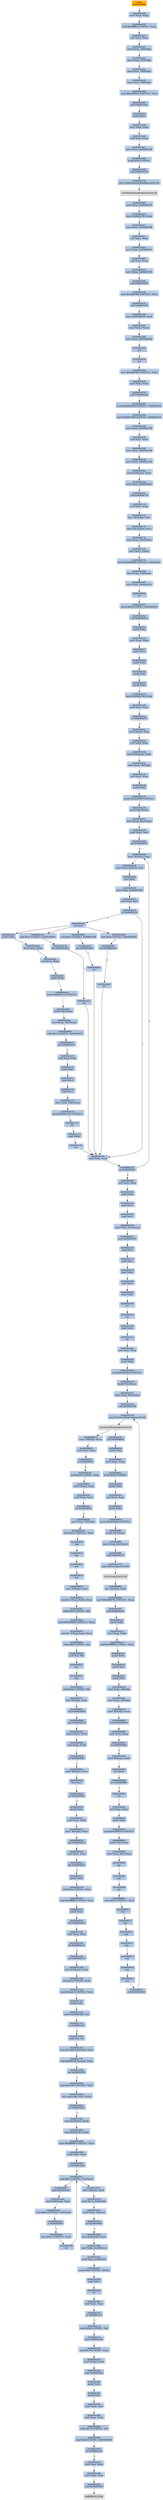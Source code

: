 digraph G {
node[shape=rectangle,style=filled,fillcolor=lightsteelblue,color=lightsteelblue]
bgcolor="transparent"
a0x0040a29cpushl_ebp[label="start\npushl %ebp",color="lightgrey",fillcolor="orange"];
a0x0040a29dmovl_esp_ebp[label="0x0040a29d\nmovl %esp, %ebp"];
a0x0040a29faddl_0xffffffe0UINT8_esp[label="0x0040a29f\naddl $0xffffffe0<UINT8>, %esp"];
a0x0040a2a2xorl_eax_eax[label="0x0040a2a2\nxorl %eax, %eax"];
a0x0040a2a4movl_eax__28ebp_[label="0x0040a2a4\nmovl %eax, -28(%ebp)"];
a0x0040a2a7movl_eax__32ebp_[label="0x0040a2a7\nmovl %eax, -32(%ebp)"];
a0x0040a2aamovl_eax__20ebp_[label="0x0040a2aa\nmovl %eax, -20(%ebp)"];
a0x0040a2admovl_eax__24ebp_[label="0x0040a2ad\nmovl %eax, -24(%ebp)"];
a0x0040a2b0movl_0x40996cUINT32_eax[label="0x0040a2b0\nmovl $0x40996c<UINT32>, %eax"];
a0x0040a2b5call_0x0040543c[label="0x0040a2b5\ncall 0x0040543c"];
a0x0040543cpushl_ebx[label="0x0040543c\npushl %ebx"];
a0x0040543dmovl_eax_ebx[label="0x0040543d\nmovl %eax, %ebx"];
a0x0040543fxorl_eax_eax[label="0x0040543f\nxorl %eax, %eax"];
a0x00405441movl_eax_0x0040b780[label="0x00405441\nmovl %eax, 0x0040b780"];
a0x00405446pushl_0x0UINT8[label="0x00405446\npushl $0x0<UINT8>"];
a0x00405448call_0x00405378[label="0x00405448\ncall 0x00405378"];
a0x00405378jmp_GetModuleHandleA_kernel32_dll[label="0x00405378\njmp GetModuleHandleA@kernel32.dll"];
GetModuleHandleA_kernel32_dll[label="GetModuleHandleA@kernel32.dll",color="lightgrey",fillcolor="lightgrey"];
a0x0040544dmovl_eax_0x0040e7f8[label="0x0040544d\nmovl %eax, 0x0040e7f8"];
a0x00405452movl_0x0040e7f8_eax[label="0x00405452\nmovl 0x0040e7f8, %eax"];
a0x00405457movl_eax_0x0040b788[label="0x00405457\nmovl %eax, 0x0040b788"];
a0x0040545cxorl_eax_eax[label="0x0040545c\nxorl %eax, %eax"];
a0x0040545emovl_eax_0x0040b78c[label="0x0040545e\nmovl %eax, 0x0040b78c"];
a0x00405463xorl_eax_eax[label="0x00405463\nxorl %eax, %eax"];
a0x00405465movl_eax_0x0040b790[label="0x00405465\nmovl %eax, 0x0040b790"];
a0x0040546acall_0x00405430[label="0x0040546a\ncall 0x00405430"];
a0x00405430movl_0x40b784UINT32_eax[label="0x00405430\nmovl $0x40b784<UINT32>, %eax"];
a0x00405435call_0x004051f8[label="0x00405435\ncall 0x004051f8"];
a0x004051f8movl_0x0040b028_edx[label="0x004051f8\nmovl 0x0040b028, %edx"];
a0x004051femovl_edx_eax_[label="0x004051fe\nmovl %edx, (%eax)"];
a0x00405200movl_eax_0x0040b028[label="0x00405200\nmovl %eax, 0x0040b028"];
a0x00405205ret[label="0x00405205\nret"];
a0x0040543aret[label="0x0040543a\nret"];
a0x0040546fmovl_0x40b784UINT32_edx[label="0x0040546f\nmovl $0x40b784<UINT32>, %edx"];
a0x00405474movl_ebx_eax[label="0x00405474\nmovl %ebx, %eax"];
a0x00405476call_0x00404284[label="0x00405476\ncall 0x00404284"];
a0x00404284movl_0x401088UINT32_0x0040c014[label="0x00404284\nmovl $0x401088<UINT32>, 0x0040c014"];
a0x0040428emovl_0x401098UINT32_0x0040c018[label="0x0040428e\nmovl $0x401098<UINT32>, 0x0040c018"];
a0x00404298movl_eax_0x0040e7d0[label="0x00404298\nmovl %eax, 0x0040e7d0"];
a0x0040429dxorl_eax_eax[label="0x0040429d\nxorl %eax, %eax"];
a0x0040429fmovl_eax_0x0040e7d4[label="0x0040429f\nmovl %eax, 0x0040e7d4"];
a0x004042a4movl_edx_0x0040e7d8[label="0x004042a4\nmovl %edx, 0x0040e7d8"];
a0x004042aamovl_0x4edx__eax[label="0x004042aa\nmovl 0x4(%edx), %eax"];
a0x004042admovl_eax_0x0040c02c[label="0x004042ad\nmovl %eax, 0x0040c02c"];
a0x004042b2call_0x00404170[label="0x004042b2\ncall 0x00404170"];
a0x00404170xorl_edx_edx[label="0x00404170\nxorl %edx, %edx"];
a0x00404172leal__12ebp__eax[label="0x00404172\nleal -12(%ebp), %eax"];
a0x00404175movl_fs_edx__ecx[label="0x00404175\nmovl %fs:(%edx), %ecx"];
a0x00404178movl_eax_fs_edx_[label="0x00404178\nmovl %eax, %fs:(%edx)"];
a0x0040417bmovl_ecx_eax_[label="0x0040417b\nmovl %ecx, (%eax)"];
a0x0040417dmovl_0x4040d0UINT32_0x4eax_[label="0x0040417d\nmovl $0x4040d0<UINT32>, 0x4(%eax)"];
a0x00404184movl_ebp_0x8eax_[label="0x00404184\nmovl %ebp, 0x8(%eax)"];
a0x00404187movl_eax_0x0040e7cc[label="0x00404187\nmovl %eax, 0x0040e7cc"];
a0x0040418cret[label="0x0040418c\nret"];
a0x004042b7movb_0x0UINT8_0x0040c034[label="0x004042b7\nmovb $0x0<UINT8>, 0x0040c034"];
a0x004042becall_0x0040421c[label="0x004042be\ncall 0x0040421c"];
a0x0040421cpushl_ebp[label="0x0040421c\npushl %ebp"];
a0x0040421dmovl_esp_ebp[label="0x0040421d\nmovl %esp, %ebp"];
a0x0040421fpushl_ecx[label="0x0040421f\npushl %ecx"];
a0x00404220pushl_ebx[label="0x00404220\npushl %ebx"];
a0x00404221pushl_esi[label="0x00404221\npushl %esi"];
a0x00404222pushl_edi[label="0x00404222\npushl %edi"];
a0x00404223movl_0x0040e7d0_eax[label="0x00404223\nmovl 0x0040e7d0, %eax"];
a0x00404228testl_eax_eax[label="0x00404228\ntestl %eax, %eax"];
a0x0040422aje_0x0040427d[label="0x0040422a\nje 0x0040427d"];
a0x0040422cmovl_eax__edi[label="0x0040422c\nmovl (%eax), %edi"];
a0x0040422exorl_ebx_ebx[label="0x0040422e\nxorl %ebx, %ebx"];
a0x00404230movl_0x4eax__eax[label="0x00404230\nmovl 0x4(%eax), %eax"];
a0x00404233movl_eax__4ebp_[label="0x00404233\nmovl %eax, -4(%ebp)"];
a0x00404236xorl_eax_eax[label="0x00404236\nxorl %eax, %eax"];
a0x00404238pushl_ebp[label="0x00404238\npushl %ebp"];
a0x00404239pushl_0x404269UINT32[label="0x00404239\npushl $0x404269<UINT32>"];
a0x0040423epushl_fs_eax_[label="0x0040423e\npushl %fs:(%eax)"];
a0x00404241movl_esp_fs_eax_[label="0x00404241\nmovl %esp, %fs:(%eax)"];
a0x00404244cmpl_ebx_edi[label="0x00404244\ncmpl %ebx, %edi"];
a0x00404246jle_0x0040425f[label="0x00404246\njle 0x0040425f"];
a0x00404248movl__4ebp__eax[label="0x00404248\nmovl -4(%ebp), %eax"];
a0x0040424bmovl_eaxebx8__esi[label="0x0040424b\nmovl (%eax,%ebx,8), %esi"];
a0x0040424eincl_ebx[label="0x0040424e\nincl %ebx"];
a0x0040424fmovl_ebx_0x0040e7d4[label="0x0040424f\nmovl %ebx, 0x0040e7d4"];
a0x00404255testl_esi_esi[label="0x00404255\ntestl %esi, %esi"];
a0x00404257je_0x0040425b[label="0x00404257\nje 0x0040425b"];
a0x0040425bcmpl_ebx_edi[label="0x0040425b\ncmpl %ebx, %edi"];
a0x0040425djg_0x00404248[label="0x0040425d\njg 0x00404248"];
a0x00404259call_esi[label="0x00404259\ncall %esi"];
a0x0040a000subl_0x1UINT8_0x0040c5b8[label="0x0040a000\nsubl $0x1<UINT8>, 0x0040c5b8"];
a0x0040a007jae_0x0040a094[label="0x0040a007\njae 0x0040a094"];
a0x0040a094ret[label="0x0040a094\nret"];
a0x0040a098subl_0x1UINT8_0x0040e800[label="0x0040a098\nsubl $0x1<UINT8>, 0x0040e800"];
a0x0040a09fjae_0x0040a0a8[label="0x0040a09f\njae 0x0040a0a8"];
a0x0040a0a8ret[label="0x0040a0a8\nret"];
a0x0040a0acpushl_ebp[label="0x0040a0ac\npushl %ebp"];
a0x0040a0admovl_esp_ebp[label="0x0040a0ad\nmovl %esp, %ebp"];
a0x0040a0afxorl_eax_eax[label="0x0040a0af\nxorl %eax, %eax"];
a0x0040a0b1pushl_ebp[label="0x0040a0b1\npushl %ebp"];
a0x0040a0b2pushl_0x40a11eUINT32[label="0x0040a0b2\npushl $0x40a11e<UINT32>"];
a0x0040a0b7pushl_fs_eax_[label="0x0040a0b7\npushl %fs:(%eax)"];
a0x0040a0bamovl_esp_fs_eax_[label="0x0040a0ba\nmovl %esp, %fs:(%eax)"];
a0x0040a0bdsubl_0x1UINT8_0x0040e918[label="0x0040a0bd\nsubl $0x1<UINT8>, 0x0040e918"];
a0x0040a0c4jae_0x0040a110[label="0x0040a0c4\njae 0x0040a110"];
a0x0040a110xorl_eax_eax[label="0x0040a110\nxorl %eax, %eax"];
a0x0040a112popl_edx[label="0x0040a112\npopl %edx"];
a0x0040a113popl_ecx[label="0x0040a113\npopl %ecx"];
a0x0040a114popl_ecx[label="0x0040a114\npopl %ecx"];
a0x0040a115movl_edx_fs_eax_[label="0x0040a115\nmovl %edx, %fs:(%eax)"];
a0x0040a118pushl_0x40a125UINT32[label="0x0040a118\npushl $0x40a125<UINT32>"];
a0x0040a11dret[label="0x0040a11d\nret"];
a0x0040a125popl_ebp[label="0x0040a125\npopl %ebp"];
a0x0040a126ret[label="0x0040a126\nret"];
a0x0040a134subl_0x1UINT8_0x00410918[label="0x0040a134\nsubl $0x1<UINT8>, 0x00410918"];
a0x0040a13bjae_0x0040a222[label="0x0040a13b\njae 0x0040a222"];
a0x0040a222ret[label="0x0040a222\nret"];
a0x0040425fxorl_eax_eax[label="0x0040425f\nxorl %eax, %eax"];
a0x00404261popl_edx[label="0x00404261\npopl %edx"];
a0x00404262popl_ecx[label="0x00404262\npopl %ecx"];
a0x00404263popl_ecx[label="0x00404263\npopl %ecx"];
a0x00404264movl_edx_fs_eax_[label="0x00404264\nmovl %edx, %fs:(%eax)"];
a0x00404267jmp_0x0040427d[label="0x00404267\njmp 0x0040427d"];
a0x0040427dpopl_edi[label="0x0040427d\npopl %edi"];
a0x0040427epopl_esi[label="0x0040427e\npopl %esi"];
a0x0040427fpopl_ebx[label="0x0040427f\npopl %ebx"];
a0x00404280popl_ecx[label="0x00404280\npopl %ecx"];
a0x00404281popl_ebp[label="0x00404281\npopl %ebp"];
a0x00404282ret[label="0x00404282\nret"];
a0x004042c3ret[label="0x004042c3\nret"];
a0x0040547bpopl_ebx[label="0x0040547b\npopl %ebx"];
a0x0040547cret[label="0x0040547c\nret"];
a0x0040a2baxorl_eax_eax[label="0x0040a2ba\nxorl %eax, %eax"];
a0x0040a2bcpushl_ebp[label="0x0040a2bc\npushl %ebp"];
a0x0040a2bdpushl_0x40a3c3UINT32[label="0x0040a2bd\npushl $0x40a3c3<UINT32>"];
a0x0040a2c2pushl_fs_eax_[label="0x0040a2c2\npushl %fs:(%eax)"];
a0x0040a2c5movl_esp_fs_eax_[label="0x0040a2c5\nmovl %esp, %fs:(%eax)"];
a0x0040a2c8call_0x00405558[label="0x0040a2c8\ncall 0x00405558"];
a0x00405558jmp_GetActiveWindow_user32_dll[label="0x00405558\njmp GetActiveWindow@user32.dll"];
GetActiveWindow_user32_dll[label="GetActiveWindow@user32.dll",color="lightgrey",fillcolor="lightgrey"];
a0x0040a2cdcall_0x00408fe4[label="0x0040a2cd\ncall 0x00408fe4"];
a0x00408fe4pushl_ebp[label="0x00408fe4\npushl %ebp"];
a0x00408fe5movl_esp_ebp[label="0x00408fe5\nmovl %esp, %ebp"];
a0x00408fe7pushl_0x0UINT8[label="0x00408fe7\npushl $0x0<UINT8>"];
a0x00408fe9pushl_ebx[label="0x00408fe9\npushl %ebx"];
a0x00408feaxorl_eax_eax[label="0x00408fea\nxorl %eax, %eax"];
a0x00408fecpushl_ebp[label="0x00408fec\npushl %ebp"];
a0x00408fedpushl_0x409060UINT32[label="0x00408fed\npushl $0x409060<UINT32>"];
a0x00408ff2pushl_fs_eax_[label="0x00408ff2\npushl %fs:(%eax)"];
a0x00408ff5movl_esp_fs_eax_[label="0x00408ff5\nmovl %esp, %fs:(%eax)"];
a0x00408ff8call_0x00405570[label="0x00408ff8\ncall 0x00405570"];
a0x00405570jmp_GetFocus_user32_dll[label="0x00405570\njmp GetFocus@user32.dll"];
GetFocus_user32_dll[label="GetFocus@user32.dll",color="lightgrey",fillcolor="lightgrey"];
a0x00408ffdleal__4ebp__edx[label="0x00408ffd\nleal -4(%ebp), %edx"];
a0x00409000movl_0x409078UINT32_eax[label="0x00409000\nmovl $0x409078<UINT32>, %eax"];
a0x00409005call_0x00408ee4[label="0x00409005\ncall 0x00408ee4"];
a0x00408ee4pushl_ebp[label="0x00408ee4\npushl %ebp"];
a0x00408ee5movl_esp_ebp[label="0x00408ee5\nmovl %esp, %ebp"];
a0x00408ee7addl_0xfffffff4UINT8_esp[label="0x00408ee7\naddl $0xfffffff4<UINT8>, %esp"];
a0x00408eeapushl_ebx[label="0x00408eea\npushl %ebx"];
a0x00408eebpushl_esi[label="0x00408eeb\npushl %esi"];
a0x00408eecpushl_edi[label="0x00408eec\npushl %edi"];
a0x00408eedmovl_edx__8ebp_[label="0x00408eed\nmovl %edx, -8(%ebp)"];
a0x00408ef0movl_eax__4ebp_[label="0x00408ef0\nmovl %eax, -4(%ebp)"];
a0x00408ef3movl__4ebp__eax[label="0x00408ef3\nmovl -4(%ebp), %eax"];
a0x00408ef6call_0x00404900[label="0x00408ef6\ncall 0x00404900"];
a0x00404900testl_eax_eax[label="0x00404900\ntestl %eax, %eax"];
a0x00404902je_0x0040490e[label="0x00404902\nje 0x0040490e"];
a0x00404904movl__8eax__edx[label="0x00404904\nmovl -8(%eax), %edx"];
a0x00404907incl_edx[label="0x00404907\nincl %edx"];
a0x00404908jle_0x0040490e[label="0x00404908\njle 0x0040490e"];
a0x0040490eret[label="0x0040490e\nret"];
a0x00408efbxorl_eax_eax[label="0x00408efb\nxorl %eax, %eax"];
a0x00408efdpushl_ebp[label="0x00408efd\npushl %ebp"];
a0x00408efepushl_0x408fc0UINT32[label="0x00408efe\npushl $0x408fc0<UINT32>"];
a0x00408f03pushl_fs_eax_[label="0x00408f03\npushl %fs:(%eax)"];
a0x00408f06movl_esp_fs_eax_[label="0x00408f06\nmovl %esp, %fs:(%eax)"];
a0x00408f09nop_[label="0x00408f09\nnop "];
a0x00408f0anop_[label="0x00408f0a\nnop "];
a0x00408f0bnop_[label="0x00408f0b\nnop "];
a0x00408f0cmovl_0x1UINT32_esi[label="0x00408f0c\nmovl $0x1<UINT32>, %esi"];
a0x00408f11nop_[label="0x00408f11\nnop "];
a0x00408f12nop_[label="0x00408f12\nnop "];
a0x00408f13nop_[label="0x00408f13\nnop "];
a0x00408f14nop_[label="0x00408f14\nnop "];
a0x00408f15nop_[label="0x00408f15\nnop "];
a0x00408f16nop_[label="0x00408f16\nnop "];
a0x00408f17nop_[label="0x00408f17\nnop "];
a0x00408f18call_0x00405558[label="0x00408f18\ncall 0x00405558"];
a0x00408f1dmovl__4ebp__eax[label="0x00408f1d\nmovl -4(%ebp), %eax"];
a0x00408f20testl_eax_eax[label="0x00408f20\ntestl %eax, %eax"];
a0x00408f22je_0x00408f29[label="0x00408f22\nje 0x00408f29"];
a0x00408f24subl_0x4UINT8_eax[label="0x00408f24\nsubl $0x4<UINT8>, %eax"];
a0x00408f27movl_eax__eax[label="0x00408f27\nmovl (%eax), %eax"];
a0x00408f29testl_eax_eax[label="0x00408f29\ntestl %eax, %eax"];
a0x00408f2bjle_0x00408f98[label="0x00408f2b\njle 0x00408f98"];
a0x00408f2dmovl_eax__12ebp_[label="0x00408f2d\nmovl %eax, -12(%ebp)"];
a0x00408f30movl_0x1UINT32_edi[label="0x00408f30\nmovl $0x1<UINT32>, %edi"];
a0x00408f35nop_[label="0x00408f35\nnop "];
a0x00408f36nop_[label="0x00408f36\nnop "];
a0x00408f37nop_[label="0x00408f37\nnop "];
a0x00408f38nop_[label="0x00408f38\nnop "];
a0x00408f39movl__4ebp__eax[label="0x00408f39\nmovl -4(%ebp), %eax"];
a0x00408f3cmovzbl__1eaxedi__ebx[label="0x00408f3c\nmovzbl -1(%eax,%edi), %ebx"];
a0x00408f41andb_0xfUINT8_bl[label="0x00408f41\nandb $0xf<UINT8>, %bl"];
a0x00408f44movl_0x408fd8UINT32_eax[label="0x00408f44\nmovl $0x408fd8<UINT32>, %eax"];
a0x00408f49movzbl__1eaxesi__eax[label="0x00408f49\nmovzbl -1(%eax,%esi), %eax"];
a0x00408f4eandb_0xfUINT8_al[label="0x00408f4e\nandb $0xf<UINT8>, %al"];
a0x00408f50xorb_al_bl[label="0x00408f50\nxorb %al, %bl"];
a0x00408f52nop_[label="0x00408f52\nnop "];
a0x00408f53nop_[label="0x00408f53\nnop "];
a0x00408f54xorb_0xdUINT8_bl[label="0x00408f54\nxorb $0xd<UINT8>, %bl"];
a0x00408f57leal__4ebp__eax[label="0x00408f57\nleal -4(%ebp), %eax"];
a0x00408f5acall_0x00404968[label="0x00408f5a\ncall 0x00404968"];
a0x00404968jmp_0x00404924[label="0x00404968\njmp 0x00404924"];
a0x00404924movl_eax__edx[label="0x00404924\nmovl (%eax), %edx"];
a0x00404926testl_edx_edx[label="0x00404926\ntestl %edx, %edx"];
a0x00404928je_0x00404962[label="0x00404928\nje 0x00404962"];
a0x0040492amovl__8edx__ecx[label="0x0040492a\nmovl -8(%edx), %ecx"];
a0x0040492ddecl_ecx[label="0x0040492d\ndecl %ecx"];
a0x0040492eje_0x00404962[label="0x0040492e\nje 0x00404962"];
a0x00404930pushl_ebx[label="0x00404930\npushl %ebx"];
a0x00404931movl_eax_ebx[label="0x00404931\nmovl %eax, %ebx"];
a0x00404933movl__4edx__eax[label="0x00404933\nmovl -4(%edx), %eax"];
a0x00404936call_0x004045e8[label="0x00404936\ncall 0x004045e8"];
a0x004045e8testl_eax_eax[label="0x004045e8\ntestl %eax, %eax"];
a0x004045eajle_0x00404610[label="0x004045ea\njle 0x00404610"];
a0x004045ecpushl_eax[label="0x004045ec\npushl %eax"];
a0x004045edaddl_0xaUINT8_eax[label="0x004045ed\naddl $0xa<UINT8>, %eax"];
a0x004045f0andl_0xfffffffeUINT8_eax[label="0x004045f0\nandl $0xfffffffe<UINT8>, %eax"];
a0x004045f3pushl_eax[label="0x004045f3\npushl %eax"];
a0x004045f4call_0x00402cb4[label="0x004045f4\ncall 0x00402cb4"];
a0x00402cb4testl_eax_eax[label="0x00402cb4\ntestl %eax, %eax"];
a0x00402cb6jle_0x00402ccb[label="0x00402cb6\njle 0x00402ccb"];
a0x00402cb8call_0x0040b714[label="0x00402cb8\ncall 0x0040b714"];
a0x004017d8leal_0x3eax__edx[label="0x004017d8\nleal 0x3(%eax), %edx"];
a0x004017dbshrl_0x3UINT8_edx[label="0x004017db\nshrl $0x3<UINT8>, %edx"];
a0x004017decmpl_0xa2cUINT32_eax[label="0x004017de\ncmpl $0xa2c<UINT32>, %eax"];
a0x004017e3pushl_ebx[label="0x004017e3\npushl %ebx"];
a0x004017e4movb_0x0040c045_cl[label="0x004017e4\nmovb 0x0040c045, %cl"];
a0x004017eaja_0x00401a38[label="0x004017ea\nja 0x00401a38"];
a0x004017f0testb_cl_cl[label="0x004017f0\ntestb %cl, %cl"];
a0x004017f2movzbl_0x40c5c0edx__eax[label="0x004017f2\nmovzbl 0x40c5c0(%edx), %eax"];
a0x004017f9leal_0x40b034eax8__ebx[label="0x004017f9\nleal 0x40b034(,%eax,8), %ebx"];
a0x00401800jne_0x00401858[label="0x00401800\njne 0x00401858"];
a0x00401858movl_0x100UINT32_eax[label="0x00401858\nmovl $0x100<UINT32>, %eax"];
a0x0040185dlock_cmpxchgb_ah_ebx_[label="0x0040185d\nlock cmpxchgb %ah, (%ebx)"];
a0x00401861je_0x00401802[label="0x00401861\nje 0x00401802"];
a0x00401802movl_0x4ebx__edx[label="0x00401802\nmovl 0x4(%ebx), %edx"];
a0x00401805movl_0x8edx__eax[label="0x00401805\nmovl 0x8(%edx), %eax"];
a0x00401808movl_0xfffffff8UINT32_ecx[label="0x00401808\nmovl $0xfffffff8<UINT32>, %ecx"];
a0x0040180dcmpl_ebx_edx[label="0x0040180d\ncmpl %ebx, %edx"];
a0x0040180fje_0x00401828[label="0x0040180f\nje 0x00401828"];
a0x00401811addl_0x1UINT8_0xcedx_[label="0x00401811\naddl $0x1<UINT8>, 0xc(%edx)"];
a0x00408fc0jmp_0x00403ea4[label="0x00408fc0\njmp 0x00403ea4"];
a0x00403ea4movl_0x4esp__eax[label="0x00403ea4\nmovl 0x4(%esp), %eax"];
a0x00403ea8testl_0x6UINT32_0x4eax_[label="0x00403ea8\ntestl $0x6<UINT32>, 0x4(%eax)"];
a0x00403eafje_0x00403f44[label="0x00403eaf\nje 0x00403f44"];
a0x00403f44movl_0x1UINT32_eax[label="0x00403f44\nmovl $0x1<UINT32>, %eax"];
a0x00403f49ret[label="0x00403f49\nret"];
a0x00401815andl__4eax__ecx[label="0x00401815\nandl -4(%eax), %ecx"];
a0x00401818movl_ecx_0x8edx_[label="0x00401818\nmovl %ecx, 0x8(%edx)"];
a0x0040181bmovl_edx__4eax_[label="0x0040181b\nmovl %edx, -4(%eax)"];
a0x0040181eje_0x00401848[label="0x0040181e\nje 0x00401848"];
a0x00401848movl_0x4edx__ecx[label="0x00401848\nmovl 0x4(%edx), %ecx"];
a0x0040184bmovl_ebx_0x14ecx_[label="0x0040184b\nmovl %ebx, 0x14(%ecx)"];
a0x0040184emovl_ecx_0x4ebx_[label="0x0040184e\nmovl %ecx, 0x4(%ebx)"];
a0x00401851movb_0x0UINT8_ebx_[label="0x00401851\nmovb $0x0<UINT8>, (%ebx)"];
a0x00401854popl_ebx[label="0x00401854\npopl %ebx"];
a0x00401855ret[label="0x00401855\nret"];
a0x00402cbetestl_eax_eax[label="0x00402cbe\ntestl %eax, %eax"];
a0x00402cc0je_0x00402cc4[label="0x00402cc0\nje 0x00402cc4"];
a0x00402cc4movb_0x1UINT8_al[label="0x00402cc4\nmovb $0x1<UINT8>, %al"];
a0x00402cc6jmp_0x00402e40[label="0x00402cc6\njmp 0x00402e40"];
a0x00402e40andl_0x7fUINT8_eax[label="0x00402e40\nandl $0x7f<UINT8>, %eax"];
a0x00402e43movl_esp__edx[label="0x00402e43\nmovl (%esp), %edx"];
a0x00402e46jmp_0x00402df4[label="0x00402e46\njmp 0x00402df4"];
a0x00402df4pushl_ebx[label="0x00402df4\npushl %ebx"];
a0x00402df5pushl_esi[label="0x00402df5\npushl %esi"];
a0x00402df6movl_edx_esi[label="0x00402df6\nmovl %edx, %esi"];
a0x00402df8movl_eax_ebx[label="0x00402df8\nmovl %eax, %ebx"];
a0x00402dfaandb_0x7fUINT8_bl[label="0x00402dfa\nandb $0x7f<UINT8>, %bl"];
a0x00402dfdcmpl_0x0UINT8_0x0040c008[label="0x00402dfd\ncmpl $0x0<UINT8>, 0x0040c008"];
a0x00402e04je_0x00402e10[label="0x00402e04\nje 0x00402e10"];
a0x00402e06movl_esi_edx[label="0x00402e06\nmovl %esi, %edx"];
a0x00402e08movl_ebx_eax[label="0x00402e08\nmovl %ebx, %eax"];
a0x00402e0acall_0x0040c008[label="0x00402e0a\ncall 0x0040c008"];
a0xffffffffc423f188[label="0xffffffffc423f188",color="lightgrey",fillcolor="lightgrey"];
a0x0040a29cpushl_ebp -> a0x0040a29dmovl_esp_ebp [color="#000000"];
a0x0040a29dmovl_esp_ebp -> a0x0040a29faddl_0xffffffe0UINT8_esp [color="#000000"];
a0x0040a29faddl_0xffffffe0UINT8_esp -> a0x0040a2a2xorl_eax_eax [color="#000000"];
a0x0040a2a2xorl_eax_eax -> a0x0040a2a4movl_eax__28ebp_ [color="#000000"];
a0x0040a2a4movl_eax__28ebp_ -> a0x0040a2a7movl_eax__32ebp_ [color="#000000"];
a0x0040a2a7movl_eax__32ebp_ -> a0x0040a2aamovl_eax__20ebp_ [color="#000000"];
a0x0040a2aamovl_eax__20ebp_ -> a0x0040a2admovl_eax__24ebp_ [color="#000000"];
a0x0040a2admovl_eax__24ebp_ -> a0x0040a2b0movl_0x40996cUINT32_eax [color="#000000"];
a0x0040a2b0movl_0x40996cUINT32_eax -> a0x0040a2b5call_0x0040543c [color="#000000"];
a0x0040a2b5call_0x0040543c -> a0x0040543cpushl_ebx [color="#000000"];
a0x0040543cpushl_ebx -> a0x0040543dmovl_eax_ebx [color="#000000"];
a0x0040543dmovl_eax_ebx -> a0x0040543fxorl_eax_eax [color="#000000"];
a0x0040543fxorl_eax_eax -> a0x00405441movl_eax_0x0040b780 [color="#000000"];
a0x00405441movl_eax_0x0040b780 -> a0x00405446pushl_0x0UINT8 [color="#000000"];
a0x00405446pushl_0x0UINT8 -> a0x00405448call_0x00405378 [color="#000000"];
a0x00405448call_0x00405378 -> a0x00405378jmp_GetModuleHandleA_kernel32_dll [color="#000000"];
a0x00405378jmp_GetModuleHandleA_kernel32_dll -> GetModuleHandleA_kernel32_dll [color="#000000"];
GetModuleHandleA_kernel32_dll -> a0x0040544dmovl_eax_0x0040e7f8 [color="#000000"];
a0x0040544dmovl_eax_0x0040e7f8 -> a0x00405452movl_0x0040e7f8_eax [color="#000000"];
a0x00405452movl_0x0040e7f8_eax -> a0x00405457movl_eax_0x0040b788 [color="#000000"];
a0x00405457movl_eax_0x0040b788 -> a0x0040545cxorl_eax_eax [color="#000000"];
a0x0040545cxorl_eax_eax -> a0x0040545emovl_eax_0x0040b78c [color="#000000"];
a0x0040545emovl_eax_0x0040b78c -> a0x00405463xorl_eax_eax [color="#000000"];
a0x00405463xorl_eax_eax -> a0x00405465movl_eax_0x0040b790 [color="#000000"];
a0x00405465movl_eax_0x0040b790 -> a0x0040546acall_0x00405430 [color="#000000"];
a0x0040546acall_0x00405430 -> a0x00405430movl_0x40b784UINT32_eax [color="#000000"];
a0x00405430movl_0x40b784UINT32_eax -> a0x00405435call_0x004051f8 [color="#000000"];
a0x00405435call_0x004051f8 -> a0x004051f8movl_0x0040b028_edx [color="#000000"];
a0x004051f8movl_0x0040b028_edx -> a0x004051femovl_edx_eax_ [color="#000000"];
a0x004051femovl_edx_eax_ -> a0x00405200movl_eax_0x0040b028 [color="#000000"];
a0x00405200movl_eax_0x0040b028 -> a0x00405205ret [color="#000000"];
a0x00405205ret -> a0x0040543aret [color="#000000"];
a0x0040543aret -> a0x0040546fmovl_0x40b784UINT32_edx [color="#000000"];
a0x0040546fmovl_0x40b784UINT32_edx -> a0x00405474movl_ebx_eax [color="#000000"];
a0x00405474movl_ebx_eax -> a0x00405476call_0x00404284 [color="#000000"];
a0x00405476call_0x00404284 -> a0x00404284movl_0x401088UINT32_0x0040c014 [color="#000000"];
a0x00404284movl_0x401088UINT32_0x0040c014 -> a0x0040428emovl_0x401098UINT32_0x0040c018 [color="#000000"];
a0x0040428emovl_0x401098UINT32_0x0040c018 -> a0x00404298movl_eax_0x0040e7d0 [color="#000000"];
a0x00404298movl_eax_0x0040e7d0 -> a0x0040429dxorl_eax_eax [color="#000000"];
a0x0040429dxorl_eax_eax -> a0x0040429fmovl_eax_0x0040e7d4 [color="#000000"];
a0x0040429fmovl_eax_0x0040e7d4 -> a0x004042a4movl_edx_0x0040e7d8 [color="#000000"];
a0x004042a4movl_edx_0x0040e7d8 -> a0x004042aamovl_0x4edx__eax [color="#000000"];
a0x004042aamovl_0x4edx__eax -> a0x004042admovl_eax_0x0040c02c [color="#000000"];
a0x004042admovl_eax_0x0040c02c -> a0x004042b2call_0x00404170 [color="#000000"];
a0x004042b2call_0x00404170 -> a0x00404170xorl_edx_edx [color="#000000"];
a0x00404170xorl_edx_edx -> a0x00404172leal__12ebp__eax [color="#000000"];
a0x00404172leal__12ebp__eax -> a0x00404175movl_fs_edx__ecx [color="#000000"];
a0x00404175movl_fs_edx__ecx -> a0x00404178movl_eax_fs_edx_ [color="#000000"];
a0x00404178movl_eax_fs_edx_ -> a0x0040417bmovl_ecx_eax_ [color="#000000"];
a0x0040417bmovl_ecx_eax_ -> a0x0040417dmovl_0x4040d0UINT32_0x4eax_ [color="#000000"];
a0x0040417dmovl_0x4040d0UINT32_0x4eax_ -> a0x00404184movl_ebp_0x8eax_ [color="#000000"];
a0x00404184movl_ebp_0x8eax_ -> a0x00404187movl_eax_0x0040e7cc [color="#000000"];
a0x00404187movl_eax_0x0040e7cc -> a0x0040418cret [color="#000000"];
a0x0040418cret -> a0x004042b7movb_0x0UINT8_0x0040c034 [color="#000000"];
a0x004042b7movb_0x0UINT8_0x0040c034 -> a0x004042becall_0x0040421c [color="#000000"];
a0x004042becall_0x0040421c -> a0x0040421cpushl_ebp [color="#000000"];
a0x0040421cpushl_ebp -> a0x0040421dmovl_esp_ebp [color="#000000"];
a0x0040421dmovl_esp_ebp -> a0x0040421fpushl_ecx [color="#000000"];
a0x0040421fpushl_ecx -> a0x00404220pushl_ebx [color="#000000"];
a0x00404220pushl_ebx -> a0x00404221pushl_esi [color="#000000"];
a0x00404221pushl_esi -> a0x00404222pushl_edi [color="#000000"];
a0x00404222pushl_edi -> a0x00404223movl_0x0040e7d0_eax [color="#000000"];
a0x00404223movl_0x0040e7d0_eax -> a0x00404228testl_eax_eax [color="#000000"];
a0x00404228testl_eax_eax -> a0x0040422aje_0x0040427d [color="#000000"];
a0x0040422aje_0x0040427d -> a0x0040422cmovl_eax__edi [color="#000000",label="F"];
a0x0040422cmovl_eax__edi -> a0x0040422exorl_ebx_ebx [color="#000000"];
a0x0040422exorl_ebx_ebx -> a0x00404230movl_0x4eax__eax [color="#000000"];
a0x00404230movl_0x4eax__eax -> a0x00404233movl_eax__4ebp_ [color="#000000"];
a0x00404233movl_eax__4ebp_ -> a0x00404236xorl_eax_eax [color="#000000"];
a0x00404236xorl_eax_eax -> a0x00404238pushl_ebp [color="#000000"];
a0x00404238pushl_ebp -> a0x00404239pushl_0x404269UINT32 [color="#000000"];
a0x00404239pushl_0x404269UINT32 -> a0x0040423epushl_fs_eax_ [color="#000000"];
a0x0040423epushl_fs_eax_ -> a0x00404241movl_esp_fs_eax_ [color="#000000"];
a0x00404241movl_esp_fs_eax_ -> a0x00404244cmpl_ebx_edi [color="#000000"];
a0x00404244cmpl_ebx_edi -> a0x00404246jle_0x0040425f [color="#000000"];
a0x00404246jle_0x0040425f -> a0x00404248movl__4ebp__eax [color="#000000",label="F"];
a0x00404248movl__4ebp__eax -> a0x0040424bmovl_eaxebx8__esi [color="#000000"];
a0x0040424bmovl_eaxebx8__esi -> a0x0040424eincl_ebx [color="#000000"];
a0x0040424eincl_ebx -> a0x0040424fmovl_ebx_0x0040e7d4 [color="#000000"];
a0x0040424fmovl_ebx_0x0040e7d4 -> a0x00404255testl_esi_esi [color="#000000"];
a0x00404255testl_esi_esi -> a0x00404257je_0x0040425b [color="#000000"];
a0x00404257je_0x0040425b -> a0x0040425bcmpl_ebx_edi [color="#000000",label="T"];
a0x0040425bcmpl_ebx_edi -> a0x0040425djg_0x00404248 [color="#000000"];
a0x0040425djg_0x00404248 -> a0x00404248movl__4ebp__eax [color="#000000",label="T"];
a0x00404257je_0x0040425b -> a0x00404259call_esi [color="#000000",label="F"];
a0x00404259call_esi -> a0x0040a000subl_0x1UINT8_0x0040c5b8 [color="#000000"];
a0x0040a000subl_0x1UINT8_0x0040c5b8 -> a0x0040a007jae_0x0040a094 [color="#000000"];
a0x0040a007jae_0x0040a094 -> a0x0040a094ret [color="#000000",label="T"];
a0x0040a094ret -> a0x0040425bcmpl_ebx_edi [color="#000000"];
a0x00404259call_esi -> a0x0040a098subl_0x1UINT8_0x0040e800 [color="#000000"];
a0x0040a098subl_0x1UINT8_0x0040e800 -> a0x0040a09fjae_0x0040a0a8 [color="#000000"];
a0x0040a09fjae_0x0040a0a8 -> a0x0040a0a8ret [color="#000000",label="T"];
a0x0040a0a8ret -> a0x0040425bcmpl_ebx_edi [color="#000000"];
a0x00404259call_esi -> a0x0040a0acpushl_ebp [color="#000000"];
a0x0040a0acpushl_ebp -> a0x0040a0admovl_esp_ebp [color="#000000"];
a0x0040a0admovl_esp_ebp -> a0x0040a0afxorl_eax_eax [color="#000000"];
a0x0040a0afxorl_eax_eax -> a0x0040a0b1pushl_ebp [color="#000000"];
a0x0040a0b1pushl_ebp -> a0x0040a0b2pushl_0x40a11eUINT32 [color="#000000"];
a0x0040a0b2pushl_0x40a11eUINT32 -> a0x0040a0b7pushl_fs_eax_ [color="#000000"];
a0x0040a0b7pushl_fs_eax_ -> a0x0040a0bamovl_esp_fs_eax_ [color="#000000"];
a0x0040a0bamovl_esp_fs_eax_ -> a0x0040a0bdsubl_0x1UINT8_0x0040e918 [color="#000000"];
a0x0040a0bdsubl_0x1UINT8_0x0040e918 -> a0x0040a0c4jae_0x0040a110 [color="#000000"];
a0x0040a0c4jae_0x0040a110 -> a0x0040a110xorl_eax_eax [color="#000000",label="T"];
a0x0040a110xorl_eax_eax -> a0x0040a112popl_edx [color="#000000"];
a0x0040a112popl_edx -> a0x0040a113popl_ecx [color="#000000"];
a0x0040a113popl_ecx -> a0x0040a114popl_ecx [color="#000000"];
a0x0040a114popl_ecx -> a0x0040a115movl_edx_fs_eax_ [color="#000000"];
a0x0040a115movl_edx_fs_eax_ -> a0x0040a118pushl_0x40a125UINT32 [color="#000000"];
a0x0040a118pushl_0x40a125UINT32 -> a0x0040a11dret [color="#000000"];
a0x0040a11dret -> a0x0040a125popl_ebp [color="#000000"];
a0x0040a125popl_ebp -> a0x0040a126ret [color="#000000"];
a0x0040a126ret -> a0x0040425bcmpl_ebx_edi [color="#000000"];
a0x00404259call_esi -> a0x0040a134subl_0x1UINT8_0x00410918 [color="#000000"];
a0x0040a134subl_0x1UINT8_0x00410918 -> a0x0040a13bjae_0x0040a222 [color="#000000"];
a0x0040a13bjae_0x0040a222 -> a0x0040a222ret [color="#000000",label="T"];
a0x0040a222ret -> a0x0040425bcmpl_ebx_edi [color="#000000"];
a0x0040425djg_0x00404248 -> a0x0040425fxorl_eax_eax [color="#000000",label="F"];
a0x0040425fxorl_eax_eax -> a0x00404261popl_edx [color="#000000"];
a0x00404261popl_edx -> a0x00404262popl_ecx [color="#000000"];
a0x00404262popl_ecx -> a0x00404263popl_ecx [color="#000000"];
a0x00404263popl_ecx -> a0x00404264movl_edx_fs_eax_ [color="#000000"];
a0x00404264movl_edx_fs_eax_ -> a0x00404267jmp_0x0040427d [color="#000000"];
a0x00404267jmp_0x0040427d -> a0x0040427dpopl_edi [color="#000000"];
a0x0040427dpopl_edi -> a0x0040427epopl_esi [color="#000000"];
a0x0040427epopl_esi -> a0x0040427fpopl_ebx [color="#000000"];
a0x0040427fpopl_ebx -> a0x00404280popl_ecx [color="#000000"];
a0x00404280popl_ecx -> a0x00404281popl_ebp [color="#000000"];
a0x00404281popl_ebp -> a0x00404282ret [color="#000000"];
a0x00404282ret -> a0x004042c3ret [color="#000000"];
a0x004042c3ret -> a0x0040547bpopl_ebx [color="#000000"];
a0x0040547bpopl_ebx -> a0x0040547cret [color="#000000"];
a0x0040547cret -> a0x0040a2baxorl_eax_eax [color="#000000"];
a0x0040a2baxorl_eax_eax -> a0x0040a2bcpushl_ebp [color="#000000"];
a0x0040a2bcpushl_ebp -> a0x0040a2bdpushl_0x40a3c3UINT32 [color="#000000"];
a0x0040a2bdpushl_0x40a3c3UINT32 -> a0x0040a2c2pushl_fs_eax_ [color="#000000"];
a0x0040a2c2pushl_fs_eax_ -> a0x0040a2c5movl_esp_fs_eax_ [color="#000000"];
a0x0040a2c5movl_esp_fs_eax_ -> a0x0040a2c8call_0x00405558 [color="#000000"];
a0x0040a2c8call_0x00405558 -> a0x00405558jmp_GetActiveWindow_user32_dll [color="#000000"];
a0x00405558jmp_GetActiveWindow_user32_dll -> GetActiveWindow_user32_dll [color="#000000"];
GetActiveWindow_user32_dll -> a0x0040a2cdcall_0x00408fe4 [color="#000000"];
a0x0040a2cdcall_0x00408fe4 -> a0x00408fe4pushl_ebp [color="#000000"];
a0x00408fe4pushl_ebp -> a0x00408fe5movl_esp_ebp [color="#000000"];
a0x00408fe5movl_esp_ebp -> a0x00408fe7pushl_0x0UINT8 [color="#000000"];
a0x00408fe7pushl_0x0UINT8 -> a0x00408fe9pushl_ebx [color="#000000"];
a0x00408fe9pushl_ebx -> a0x00408feaxorl_eax_eax [color="#000000"];
a0x00408feaxorl_eax_eax -> a0x00408fecpushl_ebp [color="#000000"];
a0x00408fecpushl_ebp -> a0x00408fedpushl_0x409060UINT32 [color="#000000"];
a0x00408fedpushl_0x409060UINT32 -> a0x00408ff2pushl_fs_eax_ [color="#000000"];
a0x00408ff2pushl_fs_eax_ -> a0x00408ff5movl_esp_fs_eax_ [color="#000000"];
a0x00408ff5movl_esp_fs_eax_ -> a0x00408ff8call_0x00405570 [color="#000000"];
a0x00408ff8call_0x00405570 -> a0x00405570jmp_GetFocus_user32_dll [color="#000000"];
a0x00405570jmp_GetFocus_user32_dll -> GetFocus_user32_dll [color="#000000"];
GetFocus_user32_dll -> a0x00408ffdleal__4ebp__edx [color="#000000"];
a0x00408ffdleal__4ebp__edx -> a0x00409000movl_0x409078UINT32_eax [color="#000000"];
a0x00409000movl_0x409078UINT32_eax -> a0x00409005call_0x00408ee4 [color="#000000"];
a0x00409005call_0x00408ee4 -> a0x00408ee4pushl_ebp [color="#000000"];
a0x00408ee4pushl_ebp -> a0x00408ee5movl_esp_ebp [color="#000000"];
a0x00408ee5movl_esp_ebp -> a0x00408ee7addl_0xfffffff4UINT8_esp [color="#000000"];
a0x00408ee7addl_0xfffffff4UINT8_esp -> a0x00408eeapushl_ebx [color="#000000"];
a0x00408eeapushl_ebx -> a0x00408eebpushl_esi [color="#000000"];
a0x00408eebpushl_esi -> a0x00408eecpushl_edi [color="#000000"];
a0x00408eecpushl_edi -> a0x00408eedmovl_edx__8ebp_ [color="#000000"];
a0x00408eedmovl_edx__8ebp_ -> a0x00408ef0movl_eax__4ebp_ [color="#000000"];
a0x00408ef0movl_eax__4ebp_ -> a0x00408ef3movl__4ebp__eax [color="#000000"];
a0x00408ef3movl__4ebp__eax -> a0x00408ef6call_0x00404900 [color="#000000"];
a0x00408ef6call_0x00404900 -> a0x00404900testl_eax_eax [color="#000000"];
a0x00404900testl_eax_eax -> a0x00404902je_0x0040490e [color="#000000"];
a0x00404902je_0x0040490e -> a0x00404904movl__8eax__edx [color="#000000",label="F"];
a0x00404904movl__8eax__edx -> a0x00404907incl_edx [color="#000000"];
a0x00404907incl_edx -> a0x00404908jle_0x0040490e [color="#000000"];
a0x00404908jle_0x0040490e -> a0x0040490eret [color="#000000",label="T"];
a0x0040490eret -> a0x00408efbxorl_eax_eax [color="#000000"];
a0x00408efbxorl_eax_eax -> a0x00408efdpushl_ebp [color="#000000"];
a0x00408efdpushl_ebp -> a0x00408efepushl_0x408fc0UINT32 [color="#000000"];
a0x00408efepushl_0x408fc0UINT32 -> a0x00408f03pushl_fs_eax_ [color="#000000"];
a0x00408f03pushl_fs_eax_ -> a0x00408f06movl_esp_fs_eax_ [color="#000000"];
a0x00408f06movl_esp_fs_eax_ -> a0x00408f09nop_ [color="#000000"];
a0x00408f09nop_ -> a0x00408f0anop_ [color="#000000"];
a0x00408f0anop_ -> a0x00408f0bnop_ [color="#000000"];
a0x00408f0bnop_ -> a0x00408f0cmovl_0x1UINT32_esi [color="#000000"];
a0x00408f0cmovl_0x1UINT32_esi -> a0x00408f11nop_ [color="#000000"];
a0x00408f11nop_ -> a0x00408f12nop_ [color="#000000"];
a0x00408f12nop_ -> a0x00408f13nop_ [color="#000000"];
a0x00408f13nop_ -> a0x00408f14nop_ [color="#000000"];
a0x00408f14nop_ -> a0x00408f15nop_ [color="#000000"];
a0x00408f15nop_ -> a0x00408f16nop_ [color="#000000"];
a0x00408f16nop_ -> a0x00408f17nop_ [color="#000000"];
a0x00408f17nop_ -> a0x00408f18call_0x00405558 [color="#000000"];
a0x00408f18call_0x00405558 -> a0x00405558jmp_GetActiveWindow_user32_dll [color="#000000"];
GetActiveWindow_user32_dll -> a0x00408f1dmovl__4ebp__eax [color="#000000"];
a0x00408f1dmovl__4ebp__eax -> a0x00408f20testl_eax_eax [color="#000000"];
a0x00408f20testl_eax_eax -> a0x00408f22je_0x00408f29 [color="#000000"];
a0x00408f22je_0x00408f29 -> a0x00408f24subl_0x4UINT8_eax [color="#000000",label="F"];
a0x00408f24subl_0x4UINT8_eax -> a0x00408f27movl_eax__eax [color="#000000"];
a0x00408f27movl_eax__eax -> a0x00408f29testl_eax_eax [color="#000000"];
a0x00408f29testl_eax_eax -> a0x00408f2bjle_0x00408f98 [color="#000000"];
a0x00408f2bjle_0x00408f98 -> a0x00408f2dmovl_eax__12ebp_ [color="#000000",label="F"];
a0x00408f2dmovl_eax__12ebp_ -> a0x00408f30movl_0x1UINT32_edi [color="#000000"];
a0x00408f30movl_0x1UINT32_edi -> a0x00408f35nop_ [color="#000000"];
a0x00408f35nop_ -> a0x00408f36nop_ [color="#000000"];
a0x00408f36nop_ -> a0x00408f37nop_ [color="#000000"];
a0x00408f37nop_ -> a0x00408f38nop_ [color="#000000"];
a0x00408f38nop_ -> a0x00408f39movl__4ebp__eax [color="#000000"];
a0x00408f39movl__4ebp__eax -> a0x00408f3cmovzbl__1eaxedi__ebx [color="#000000"];
a0x00408f3cmovzbl__1eaxedi__ebx -> a0x00408f41andb_0xfUINT8_bl [color="#000000"];
a0x00408f41andb_0xfUINT8_bl -> a0x00408f44movl_0x408fd8UINT32_eax [color="#000000"];
a0x00408f44movl_0x408fd8UINT32_eax -> a0x00408f49movzbl__1eaxesi__eax [color="#000000"];
a0x00408f49movzbl__1eaxesi__eax -> a0x00408f4eandb_0xfUINT8_al [color="#000000"];
a0x00408f4eandb_0xfUINT8_al -> a0x00408f50xorb_al_bl [color="#000000"];
a0x00408f50xorb_al_bl -> a0x00408f52nop_ [color="#000000"];
a0x00408f52nop_ -> a0x00408f53nop_ [color="#000000"];
a0x00408f53nop_ -> a0x00408f54xorb_0xdUINT8_bl [color="#000000"];
a0x00408f54xorb_0xdUINT8_bl -> a0x00408f57leal__4ebp__eax [color="#000000"];
a0x00408f57leal__4ebp__eax -> a0x00408f5acall_0x00404968 [color="#000000"];
a0x00408f5acall_0x00404968 -> a0x00404968jmp_0x00404924 [color="#000000"];
a0x00404968jmp_0x00404924 -> a0x00404924movl_eax__edx [color="#000000"];
a0x00404924movl_eax__edx -> a0x00404926testl_edx_edx [color="#000000"];
a0x00404926testl_edx_edx -> a0x00404928je_0x00404962 [color="#000000"];
a0x00404928je_0x00404962 -> a0x0040492amovl__8edx__ecx [color="#000000",label="F"];
a0x0040492amovl__8edx__ecx -> a0x0040492ddecl_ecx [color="#000000"];
a0x0040492ddecl_ecx -> a0x0040492eje_0x00404962 [color="#000000"];
a0x0040492eje_0x00404962 -> a0x00404930pushl_ebx [color="#000000",label="F"];
a0x00404930pushl_ebx -> a0x00404931movl_eax_ebx [color="#000000"];
a0x00404931movl_eax_ebx -> a0x00404933movl__4edx__eax [color="#000000"];
a0x00404933movl__4edx__eax -> a0x00404936call_0x004045e8 [color="#000000"];
a0x00404936call_0x004045e8 -> a0x004045e8testl_eax_eax [color="#000000"];
a0x004045e8testl_eax_eax -> a0x004045eajle_0x00404610 [color="#000000"];
a0x004045eajle_0x00404610 -> a0x004045ecpushl_eax [color="#000000",label="F"];
a0x004045ecpushl_eax -> a0x004045edaddl_0xaUINT8_eax [color="#000000"];
a0x004045edaddl_0xaUINT8_eax -> a0x004045f0andl_0xfffffffeUINT8_eax [color="#000000"];
a0x004045f0andl_0xfffffffeUINT8_eax -> a0x004045f3pushl_eax [color="#000000"];
a0x004045f3pushl_eax -> a0x004045f4call_0x00402cb4 [color="#000000"];
a0x004045f4call_0x00402cb4 -> a0x00402cb4testl_eax_eax [color="#000000"];
a0x00402cb4testl_eax_eax -> a0x00402cb6jle_0x00402ccb [color="#000000"];
a0x00402cb6jle_0x00402ccb -> a0x00402cb8call_0x0040b714 [color="#000000",label="F"];
a0x00402cb8call_0x0040b714 -> a0x004017d8leal_0x3eax__edx [color="#000000"];
a0x004017d8leal_0x3eax__edx -> a0x004017dbshrl_0x3UINT8_edx [color="#000000"];
a0x004017dbshrl_0x3UINT8_edx -> a0x004017decmpl_0xa2cUINT32_eax [color="#000000"];
a0x004017decmpl_0xa2cUINT32_eax -> a0x004017e3pushl_ebx [color="#000000"];
a0x004017e3pushl_ebx -> a0x004017e4movb_0x0040c045_cl [color="#000000"];
a0x004017e4movb_0x0040c045_cl -> a0x004017eaja_0x00401a38 [color="#000000"];
a0x004017eaja_0x00401a38 -> a0x004017f0testb_cl_cl [color="#000000",label="F"];
a0x004017f0testb_cl_cl -> a0x004017f2movzbl_0x40c5c0edx__eax [color="#000000"];
a0x004017f2movzbl_0x40c5c0edx__eax -> a0x004017f9leal_0x40b034eax8__ebx [color="#000000"];
a0x004017f9leal_0x40b034eax8__ebx -> a0x00401800jne_0x00401858 [color="#000000"];
a0x00401800jne_0x00401858 -> a0x00401858movl_0x100UINT32_eax [color="#000000",label="T"];
a0x00401858movl_0x100UINT32_eax -> a0x0040185dlock_cmpxchgb_ah_ebx_ [color="#000000"];
a0x0040185dlock_cmpxchgb_ah_ebx_ -> a0x00401861je_0x00401802 [color="#000000"];
a0x00401861je_0x00401802 -> a0x00401802movl_0x4ebx__edx [color="#000000",label="T"];
a0x00401802movl_0x4ebx__edx -> a0x00401805movl_0x8edx__eax [color="#000000"];
a0x00401805movl_0x8edx__eax -> a0x00401808movl_0xfffffff8UINT32_ecx [color="#000000"];
a0x00401808movl_0xfffffff8UINT32_ecx -> a0x0040180dcmpl_ebx_edx [color="#000000"];
a0x0040180dcmpl_ebx_edx -> a0x0040180fje_0x00401828 [color="#000000"];
a0x0040180fje_0x00401828 -> a0x00401811addl_0x1UINT8_0xcedx_ [color="#000000",label="F"];
a0x00401811addl_0x1UINT8_0xcedx_ -> a0x00408fc0jmp_0x00403ea4 [color="#000000"];
a0x00408fc0jmp_0x00403ea4 -> a0x00403ea4movl_0x4esp__eax [color="#000000"];
a0x00403ea4movl_0x4esp__eax -> a0x00403ea8testl_0x6UINT32_0x4eax_ [color="#000000"];
a0x00403ea8testl_0x6UINT32_0x4eax_ -> a0x00403eafje_0x00403f44 [color="#000000"];
a0x00403eafje_0x00403f44 -> a0x00403f44movl_0x1UINT32_eax [color="#000000",label="T"];
a0x00403f44movl_0x1UINT32_eax -> a0x00403f49ret [color="#000000"];
a0x00403f49ret -> a0x00401811addl_0x1UINT8_0xcedx_ [color="#000000"];
a0x00401811addl_0x1UINT8_0xcedx_ -> a0x00401815andl__4eax__ecx [color="#000000"];
a0x00401815andl__4eax__ecx -> a0x00401818movl_ecx_0x8edx_ [color="#000000"];
a0x00401818movl_ecx_0x8edx_ -> a0x0040181bmovl_edx__4eax_ [color="#000000"];
a0x0040181bmovl_edx__4eax_ -> a0x0040181eje_0x00401848 [color="#000000"];
a0x0040181eje_0x00401848 -> a0x00401848movl_0x4edx__ecx [color="#000000",label="T"];
a0x00401848movl_0x4edx__ecx -> a0x0040184bmovl_ebx_0x14ecx_ [color="#000000"];
a0x0040184bmovl_ebx_0x14ecx_ -> a0x0040184emovl_ecx_0x4ebx_ [color="#000000"];
a0x0040184emovl_ecx_0x4ebx_ -> a0x00401851movb_0x0UINT8_ebx_ [color="#000000"];
a0x00401851movb_0x0UINT8_ebx_ -> a0x00401854popl_ebx [color="#000000"];
a0x00401854popl_ebx -> a0x00401855ret [color="#000000"];
a0x00401855ret -> a0x00402cbetestl_eax_eax [color="#000000"];
a0x00402cbetestl_eax_eax -> a0x00402cc0je_0x00402cc4 [color="#000000"];
a0x00402cc0je_0x00402cc4 -> a0x00402cc4movb_0x1UINT8_al [color="#000000",label="T"];
a0x00402cc4movb_0x1UINT8_al -> a0x00402cc6jmp_0x00402e40 [color="#000000"];
a0x00402cc6jmp_0x00402e40 -> a0x00402e40andl_0x7fUINT8_eax [color="#000000"];
a0x00402e40andl_0x7fUINT8_eax -> a0x00402e43movl_esp__edx [color="#000000"];
a0x00402e43movl_esp__edx -> a0x00402e46jmp_0x00402df4 [color="#000000"];
a0x00402e46jmp_0x00402df4 -> a0x00402df4pushl_ebx [color="#000000"];
a0x00402df4pushl_ebx -> a0x00402df5pushl_esi [color="#000000"];
a0x00402df5pushl_esi -> a0x00402df6movl_edx_esi [color="#000000"];
a0x00402df6movl_edx_esi -> a0x00402df8movl_eax_ebx [color="#000000"];
a0x00402df8movl_eax_ebx -> a0x00402dfaandb_0x7fUINT8_bl [color="#000000"];
a0x00402dfaandb_0x7fUINT8_bl -> a0x00402dfdcmpl_0x0UINT8_0x0040c008 [color="#000000"];
a0x00402dfdcmpl_0x0UINT8_0x0040c008 -> a0x00402e04je_0x00402e10 [color="#000000"];
a0x00402e04je_0x00402e10 -> a0x00402e06movl_esi_edx [color="#000000",label="F"];
a0x00402e06movl_esi_edx -> a0x00402e08movl_ebx_eax [color="#000000"];
a0x00402e08movl_ebx_eax -> a0x00402e0acall_0x0040c008 [color="#000000"];
a0x00402e0acall_0x0040c008 -> a0xffffffffc423f188 [color="#000000"];
}
